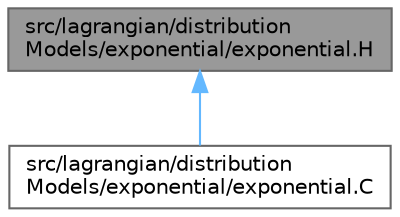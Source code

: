 digraph "src/lagrangian/distributionModels/exponential/exponential.H"
{
 // LATEX_PDF_SIZE
  bgcolor="transparent";
  edge [fontname=Helvetica,fontsize=10,labelfontname=Helvetica,labelfontsize=10];
  node [fontname=Helvetica,fontsize=10,shape=box,height=0.2,width=0.4];
  Node1 [id="Node000001",label="src/lagrangian/distribution\lModels/exponential/exponential.H",height=0.2,width=0.4,color="gray40", fillcolor="grey60", style="filled", fontcolor="black",tooltip=" "];
  Node1 -> Node2 [id="edge1_Node000001_Node000002",dir="back",color="steelblue1",style="solid",tooltip=" "];
  Node2 [id="Node000002",label="src/lagrangian/distribution\lModels/exponential/exponential.C",height=0.2,width=0.4,color="grey40", fillcolor="white", style="filled",URL="$lagrangian_2distributionModels_2exponential_2exponential_8C.html",tooltip=" "];
}
